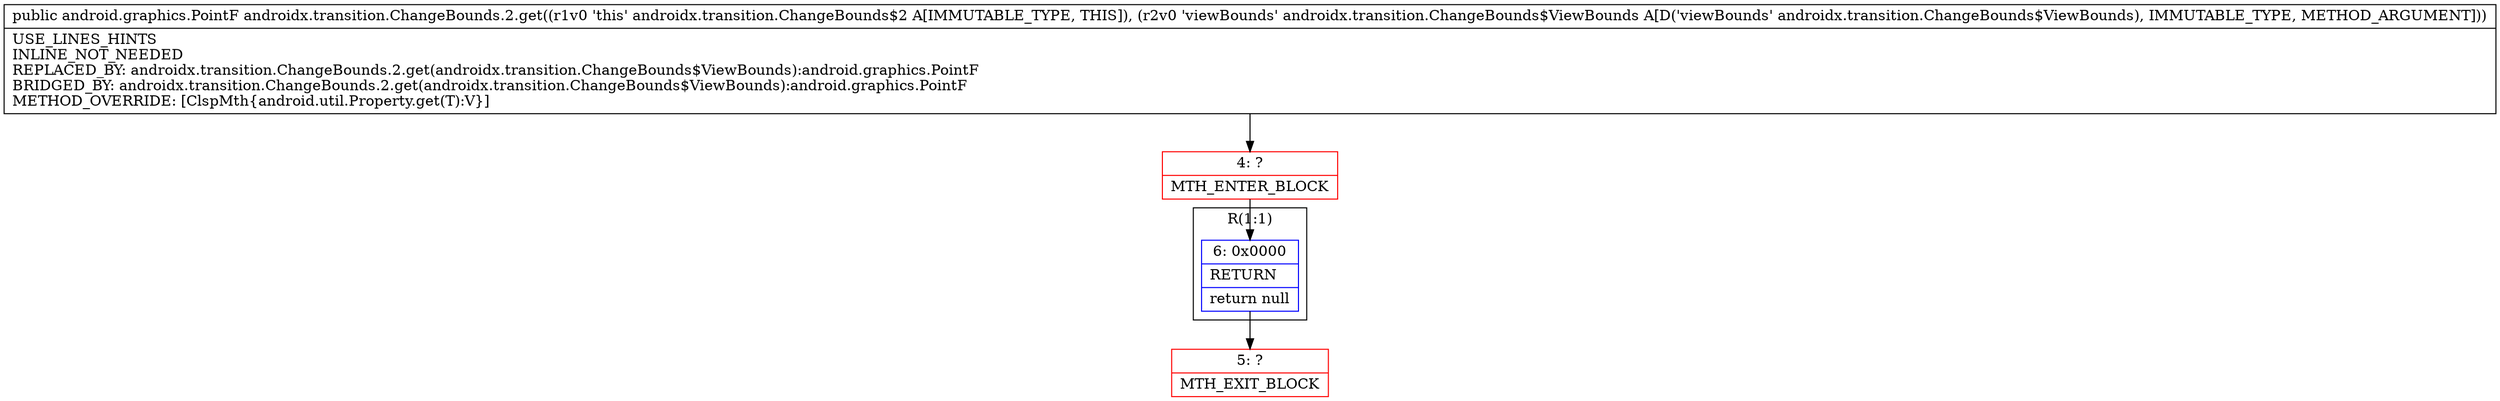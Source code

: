 digraph "CFG forandroidx.transition.ChangeBounds.2.get(Landroidx\/transition\/ChangeBounds$ViewBounds;)Landroid\/graphics\/PointF;" {
subgraph cluster_Region_625673890 {
label = "R(1:1)";
node [shape=record,color=blue];
Node_6 [shape=record,label="{6\:\ 0x0000|RETURN\l|return null\l}"];
}
Node_4 [shape=record,color=red,label="{4\:\ ?|MTH_ENTER_BLOCK\l}"];
Node_5 [shape=record,color=red,label="{5\:\ ?|MTH_EXIT_BLOCK\l}"];
MethodNode[shape=record,label="{public android.graphics.PointF androidx.transition.ChangeBounds.2.get((r1v0 'this' androidx.transition.ChangeBounds$2 A[IMMUTABLE_TYPE, THIS]), (r2v0 'viewBounds' androidx.transition.ChangeBounds$ViewBounds A[D('viewBounds' androidx.transition.ChangeBounds$ViewBounds), IMMUTABLE_TYPE, METHOD_ARGUMENT]))  | USE_LINES_HINTS\lINLINE_NOT_NEEDED\lREPLACED_BY: androidx.transition.ChangeBounds.2.get(androidx.transition.ChangeBounds$ViewBounds):android.graphics.PointF\lBRIDGED_BY: androidx.transition.ChangeBounds.2.get(androidx.transition.ChangeBounds$ViewBounds):android.graphics.PointF\lMETHOD_OVERRIDE: [ClspMth\{android.util.Property.get(T):V\}]\l}"];
MethodNode -> Node_4;Node_6 -> Node_5;
Node_4 -> Node_6;
}

